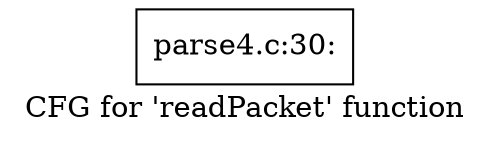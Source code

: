 digraph "CFG for 'readPacket' function" {
	label="CFG for 'readPacket' function";

	Node0x435e8e0 [shape=record,label="{parse4.c:30:}"];
}

